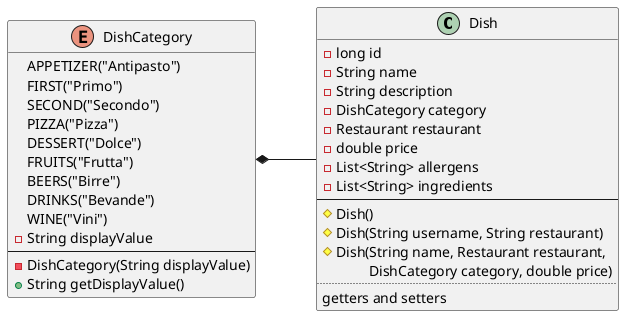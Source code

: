@startuml dish
left to right direction
class Dish {
  -long id
  -String name
  -String description
  -DishCategory category
  -Restaurant restaurant
  -double price
  -List<String> allergens
  -List<String> ingredients
  --
  #Dish()
  #Dish(String username, String restaurant)
  #Dish(String name, Restaurant restaurant, 
  \t DishCategory category, double price)
  ..
  getters and setters
}

enum DishCategory{
    APPETIZER("Antipasto")
    FIRST("Primo")
    SECOND("Secondo")
    PIZZA("Pizza")
    DESSERT("Dolce")
    FRUITS("Frutta")
    BEERS("Birre")
    DRINKS("Bevande")
    WINE("Vini")
    -String displayValue
    --
    -DishCategory(String displayValue)
    +String getDisplayValue()
}

DishCategory *-- Dish
@enduml